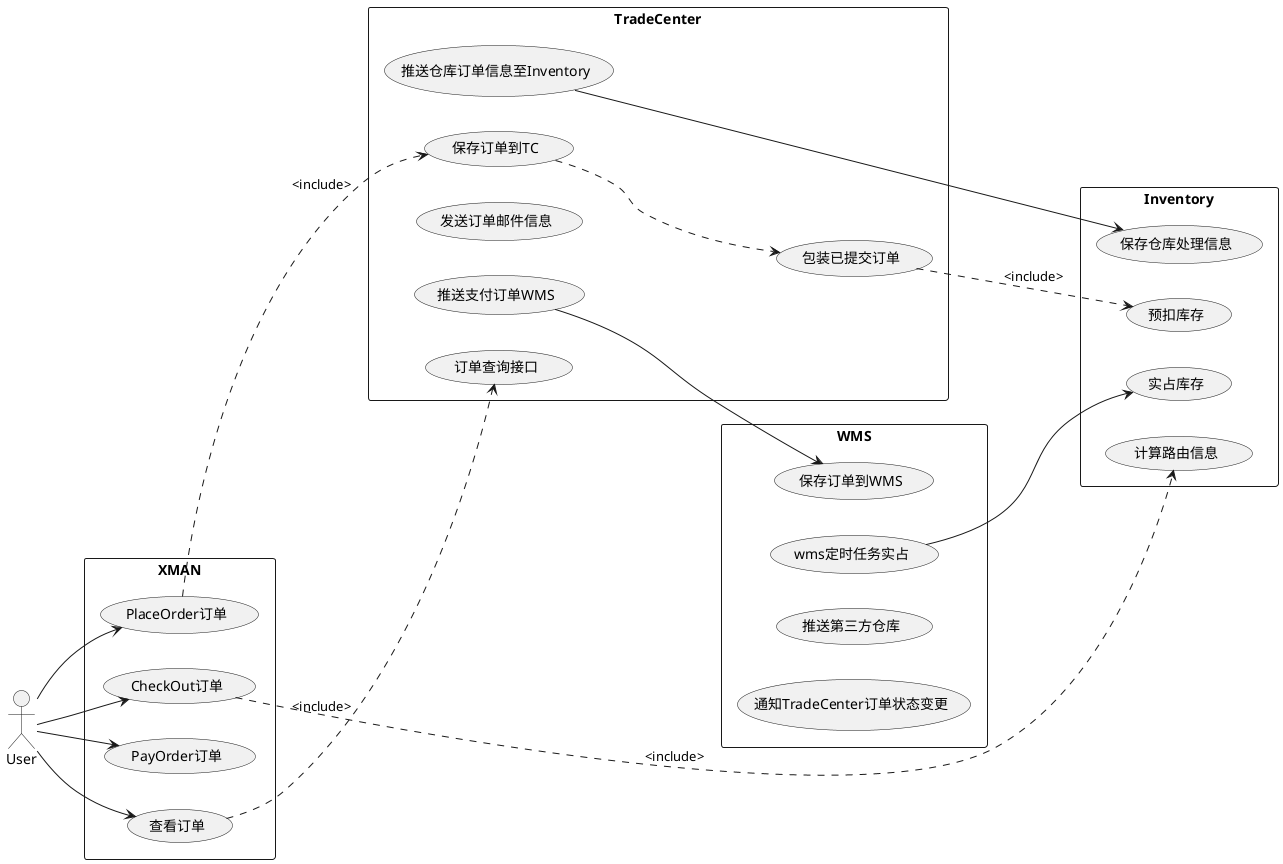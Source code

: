 @startuml
left to right direction
actor User
rectangle XMAN {
    (CheckOut订单)
    (PlaceOrder订单)
    (PayOrder订单)
    (查看订单)
}

rectangle WMS {
    (保存订单到WMS)
    (wms定时任务实占)
    (推送第三方仓库)
    (通知TradeCenter订单状态变更)
}

rectangle Inventory {
    (保存仓库处理信息)
    (计算路由信息)
    (预扣库存)
    (实占库存)
}


rectangle TradeCenter {
    (保存订单到TC)
    (包装已提交订单)
    (推送支付订单WMS)
    (发送订单邮件信息)
    (推送仓库订单信息至Inventory)
    (订单查询接口)
}
User-->(CheckOut订单)
User-->(PlaceOrder订单)
User-->(PayOrder订单)
User-->(查看订单)
(CheckOut订单)..> (计算路由信息):<include>
(查看订单)..>(订单查询接口):<include>
(PlaceOrder订单) ..> (保存订单到TC):<include>
(包装已提交订单) ..> (预扣库存):<include>
(保存订单到TC)..> (包装已提交订单)
(推送支付订单WMS)-->(保存订单到WMS)
(wms定时任务实占)-->(实占库存)
推送仓库订单信息至Inventory-->(保存仓库处理信息)

@enduml